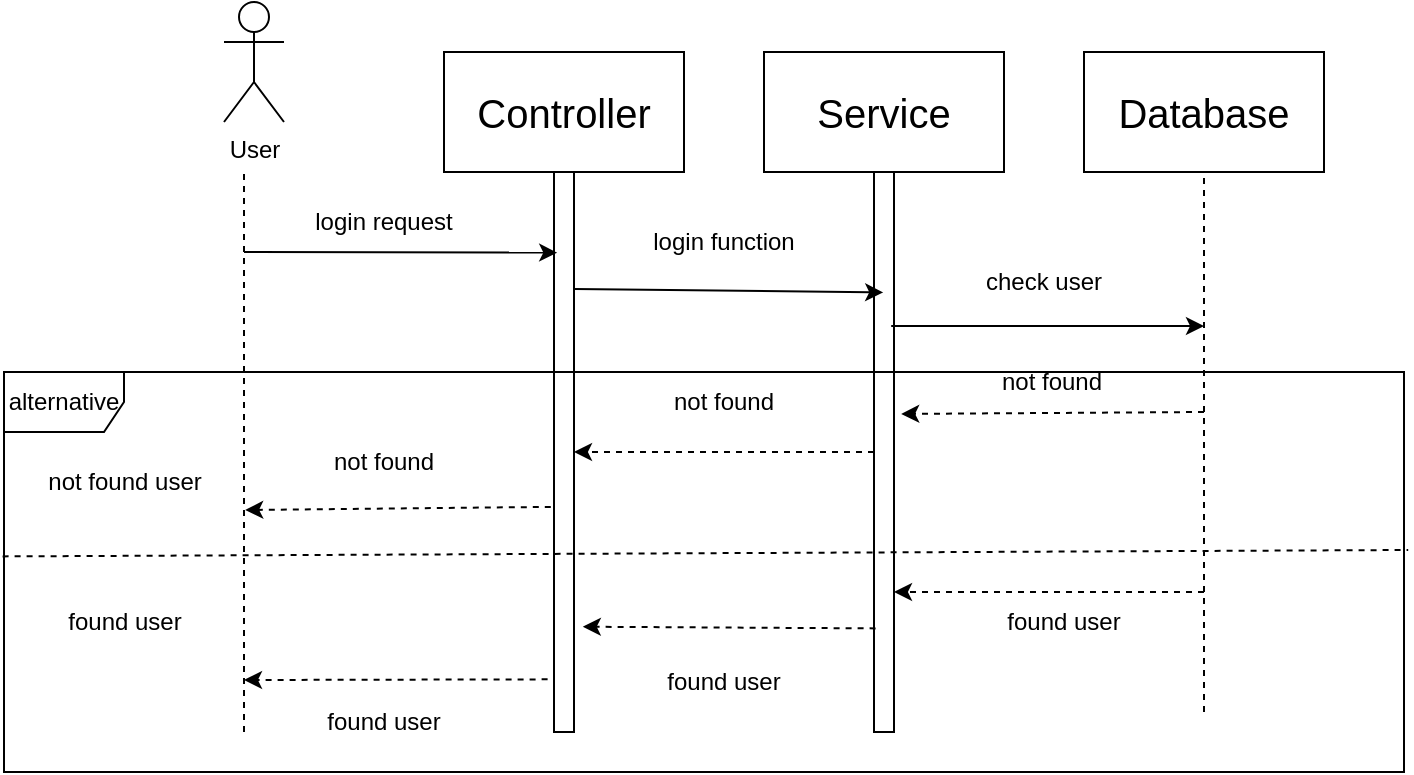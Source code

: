 <mxfile version="24.3.0" type="github">
  <diagram name="login" id="zzqF3hUeJtzKh8Q8fDaK">
    <mxGraphModel dx="1877" dy="1691" grid="1" gridSize="10" guides="1" tooltips="1" connect="1" arrows="1" fold="1" page="1" pageScale="1" pageWidth="827" pageHeight="1169" math="0" shadow="0">
      <root>
        <mxCell id="0" />
        <mxCell id="1" parent="0" />
        <mxCell id="Fg7HSyl2HX-3zGYw2qzc-51" value="" style="rounded=0;whiteSpace=wrap;html=1;" vertex="1" parent="1">
          <mxGeometry x="460" y="-20" width="120" height="60" as="geometry" />
        </mxCell>
        <mxCell id="Fg7HSyl2HX-3zGYw2qzc-50" value="" style="rounded=0;whiteSpace=wrap;html=1;" vertex="1" parent="1">
          <mxGeometry x="300" y="-20" width="120" height="60" as="geometry" />
        </mxCell>
        <mxCell id="Fg7HSyl2HX-3zGYw2qzc-49" value="" style="rounded=0;whiteSpace=wrap;html=1;" vertex="1" parent="1">
          <mxGeometry x="140" y="-20" width="120" height="60" as="geometry" />
        </mxCell>
        <mxCell id="Fg7HSyl2HX-3zGYw2qzc-1" value="User" style="shape=umlActor;verticalLabelPosition=bottom;verticalAlign=top;html=1;outlineConnect=0;" vertex="1" parent="1">
          <mxGeometry x="30" y="-45" width="30" height="60" as="geometry" />
        </mxCell>
        <mxCell id="Fg7HSyl2HX-3zGYw2qzc-2" value="&lt;font style=&quot;font-size: 20px;&quot;&gt;Controller&lt;/font&gt;" style="text;html=1;align=center;verticalAlign=middle;whiteSpace=wrap;rounded=0;" vertex="1" parent="1">
          <mxGeometry x="170" y="-5" width="60" height="30" as="geometry" />
        </mxCell>
        <mxCell id="Fg7HSyl2HX-3zGYw2qzc-3" value="&lt;font style=&quot;font-size: 20px;&quot;&gt;Service&lt;/font&gt;" style="text;html=1;align=center;verticalAlign=middle;whiteSpace=wrap;rounded=0;" vertex="1" parent="1">
          <mxGeometry x="330" y="-5" width="60" height="30" as="geometry" />
        </mxCell>
        <mxCell id="Fg7HSyl2HX-3zGYw2qzc-5" value="&lt;font style=&quot;font-size: 20px;&quot;&gt;Database&lt;/font&gt;" style="text;html=1;align=center;verticalAlign=middle;whiteSpace=wrap;rounded=0;" vertex="1" parent="1">
          <mxGeometry x="490" y="-5" width="60" height="30" as="geometry" />
        </mxCell>
        <mxCell id="Fg7HSyl2HX-3zGYw2qzc-7" value="" style="endArrow=none;dashed=1;html=1;rounded=0;" edge="1" parent="1">
          <mxGeometry width="50" height="50" relative="1" as="geometry">
            <mxPoint x="40" y="320" as="sourcePoint" />
            <mxPoint x="40" y="40" as="targetPoint" />
          </mxGeometry>
        </mxCell>
        <mxCell id="Fg7HSyl2HX-3zGYw2qzc-8" value="" style="rounded=0;whiteSpace=wrap;html=1;" vertex="1" parent="1">
          <mxGeometry x="195" y="40" width="10" height="280" as="geometry" />
        </mxCell>
        <mxCell id="Fg7HSyl2HX-3zGYw2qzc-9" value="" style="rounded=0;whiteSpace=wrap;html=1;" vertex="1" parent="1">
          <mxGeometry x="355" y="40" width="10" height="280" as="geometry" />
        </mxCell>
        <mxCell id="Fg7HSyl2HX-3zGYw2qzc-10" value="" style="endArrow=none;dashed=1;html=1;rounded=0;" edge="1" parent="1">
          <mxGeometry width="50" height="50" relative="1" as="geometry">
            <mxPoint x="520" y="310" as="sourcePoint" />
            <mxPoint x="520" y="40" as="targetPoint" />
          </mxGeometry>
        </mxCell>
        <mxCell id="Fg7HSyl2HX-3zGYw2qzc-11" value="" style="endArrow=classic;html=1;rounded=0;entryX=0.16;entryY=0.144;entryDx=0;entryDy=0;entryPerimeter=0;" edge="1" parent="1" target="Fg7HSyl2HX-3zGYw2qzc-8">
          <mxGeometry width="50" height="50" relative="1" as="geometry">
            <mxPoint x="40" y="80" as="sourcePoint" />
            <mxPoint x="-50" y="140" as="targetPoint" />
          </mxGeometry>
        </mxCell>
        <mxCell id="Fg7HSyl2HX-3zGYw2qzc-12" value="login request" style="text;html=1;align=center;verticalAlign=middle;whiteSpace=wrap;rounded=0;" vertex="1" parent="1">
          <mxGeometry x="70" y="50" width="80" height="30" as="geometry" />
        </mxCell>
        <mxCell id="Fg7HSyl2HX-3zGYw2qzc-13" value="" style="endArrow=classic;html=1;rounded=0;exitX=1.02;exitY=0.209;exitDx=0;exitDy=0;exitPerimeter=0;entryX=0.46;entryY=0.215;entryDx=0;entryDy=0;entryPerimeter=0;" edge="1" parent="1" source="Fg7HSyl2HX-3zGYw2qzc-8" target="Fg7HSyl2HX-3zGYw2qzc-9">
          <mxGeometry width="50" height="50" relative="1" as="geometry">
            <mxPoint x="260" y="170" as="sourcePoint" />
            <mxPoint x="350" y="100" as="targetPoint" />
          </mxGeometry>
        </mxCell>
        <mxCell id="Fg7HSyl2HX-3zGYw2qzc-14" value="login function" style="text;html=1;align=center;verticalAlign=middle;whiteSpace=wrap;rounded=0;" vertex="1" parent="1">
          <mxGeometry x="240" y="60" width="80" height="30" as="geometry" />
        </mxCell>
        <mxCell id="Fg7HSyl2HX-3zGYw2qzc-17" value="" style="endArrow=classic;html=1;rounded=0;exitX=0.86;exitY=0.275;exitDx=0;exitDy=0;exitPerimeter=0;" edge="1" parent="1" source="Fg7HSyl2HX-3zGYw2qzc-9">
          <mxGeometry width="50" height="50" relative="1" as="geometry">
            <mxPoint x="670" y="100" as="sourcePoint" />
            <mxPoint x="520" y="117" as="targetPoint" />
          </mxGeometry>
        </mxCell>
        <mxCell id="Fg7HSyl2HX-3zGYw2qzc-18" value="check user" style="text;html=1;align=center;verticalAlign=middle;whiteSpace=wrap;rounded=0;" vertex="1" parent="1">
          <mxGeometry x="400" y="80" width="80" height="30" as="geometry" />
        </mxCell>
        <mxCell id="Fg7HSyl2HX-3zGYw2qzc-21" value="alternative" style="shape=umlFrame;whiteSpace=wrap;html=1;pointerEvents=0;" vertex="1" parent="1">
          <mxGeometry x="-80" y="140" width="700" height="200" as="geometry" />
        </mxCell>
        <mxCell id="Fg7HSyl2HX-3zGYw2qzc-22" value="not found user" style="text;html=1;align=center;verticalAlign=middle;resizable=0;points=[];autosize=1;strokeColor=none;fillColor=none;" vertex="1" parent="1">
          <mxGeometry x="-70" y="180" width="100" height="30" as="geometry" />
        </mxCell>
        <mxCell id="Fg7HSyl2HX-3zGYw2qzc-24" value="found user" style="text;html=1;align=center;verticalAlign=middle;resizable=0;points=[];autosize=1;strokeColor=none;fillColor=none;" vertex="1" parent="1">
          <mxGeometry x="-60" y="250" width="80" height="30" as="geometry" />
        </mxCell>
        <mxCell id="Fg7HSyl2HX-3zGYw2qzc-26" value="" style="endArrow=classic;html=1;rounded=0;dashed=1;entryX=1.36;entryY=0.432;entryDx=0;entryDy=0;entryPerimeter=0;" edge="1" parent="1" target="Fg7HSyl2HX-3zGYw2qzc-9">
          <mxGeometry width="50" height="50" relative="1" as="geometry">
            <mxPoint x="520" y="160" as="sourcePoint" />
            <mxPoint x="820" y="40" as="targetPoint" />
          </mxGeometry>
        </mxCell>
        <mxCell id="Fg7HSyl2HX-3zGYw2qzc-27" value="not found" style="text;html=1;align=center;verticalAlign=middle;whiteSpace=wrap;rounded=0;" vertex="1" parent="1">
          <mxGeometry x="414" y="130" width="60" height="30" as="geometry" />
        </mxCell>
        <mxCell id="Fg7HSyl2HX-3zGYw2qzc-28" value="" style="endArrow=classic;html=1;rounded=0;dashed=1;exitX=0;exitY=0.5;exitDx=0;exitDy=0;entryX=1;entryY=0.5;entryDx=0;entryDy=0;" edge="1" parent="1" source="Fg7HSyl2HX-3zGYw2qzc-9" target="Fg7HSyl2HX-3zGYw2qzc-8">
          <mxGeometry width="50" height="50" relative="1" as="geometry">
            <mxPoint x="770" y="90" as="sourcePoint" />
            <mxPoint x="820" y="40" as="targetPoint" />
          </mxGeometry>
        </mxCell>
        <mxCell id="Fg7HSyl2HX-3zGYw2qzc-29" value="not found" style="text;html=1;align=center;verticalAlign=middle;whiteSpace=wrap;rounded=0;" vertex="1" parent="1">
          <mxGeometry x="250" y="140" width="60" height="30" as="geometry" />
        </mxCell>
        <mxCell id="Fg7HSyl2HX-3zGYw2qzc-32" value="" style="endArrow=classic;html=1;rounded=0;dashed=1;exitX=-0.16;exitY=0.598;exitDx=0;exitDy=0;exitPerimeter=0;entryX=1.106;entryY=0.967;entryDx=0;entryDy=0;entryPerimeter=0;" edge="1" parent="1" source="Fg7HSyl2HX-3zGYw2qzc-8" target="Fg7HSyl2HX-3zGYw2qzc-22">
          <mxGeometry width="50" height="50" relative="1" as="geometry">
            <mxPoint x="770" y="90" as="sourcePoint" />
            <mxPoint x="820" y="40" as="targetPoint" />
          </mxGeometry>
        </mxCell>
        <mxCell id="Fg7HSyl2HX-3zGYw2qzc-33" value="not found" style="text;html=1;align=center;verticalAlign=middle;whiteSpace=wrap;rounded=0;" vertex="1" parent="1">
          <mxGeometry x="80" y="170" width="60" height="30" as="geometry" />
        </mxCell>
        <mxCell id="Fg7HSyl2HX-3zGYw2qzc-37" value="" style="endArrow=classic;html=1;rounded=0;dashed=1;entryX=1;entryY=0.75;entryDx=0;entryDy=0;" edge="1" parent="1" target="Fg7HSyl2HX-3zGYw2qzc-9">
          <mxGeometry width="50" height="50" relative="1" as="geometry">
            <mxPoint x="520" y="250" as="sourcePoint" />
            <mxPoint x="820" y="40" as="targetPoint" />
          </mxGeometry>
        </mxCell>
        <mxCell id="Fg7HSyl2HX-3zGYw2qzc-38" value="" style="endArrow=none;dashed=1;html=1;rounded=0;exitX=-0.001;exitY=0.461;exitDx=0;exitDy=0;exitPerimeter=0;entryX=1.003;entryY=0.445;entryDx=0;entryDy=0;entryPerimeter=0;" edge="1" parent="1" source="Fg7HSyl2HX-3zGYw2qzc-21" target="Fg7HSyl2HX-3zGYw2qzc-21">
          <mxGeometry width="50" height="50" relative="1" as="geometry">
            <mxPoint x="780" y="250" as="sourcePoint" />
            <mxPoint x="830" y="200" as="targetPoint" />
          </mxGeometry>
        </mxCell>
        <mxCell id="Fg7HSyl2HX-3zGYw2qzc-39" value="" style="endArrow=classic;html=1;rounded=0;dashed=1;exitX=0.08;exitY=0.815;exitDx=0;exitDy=0;exitPerimeter=0;entryX=1.44;entryY=0.812;entryDx=0;entryDy=0;entryPerimeter=0;" edge="1" parent="1" source="Fg7HSyl2HX-3zGYw2qzc-9" target="Fg7HSyl2HX-3zGYw2qzc-8">
          <mxGeometry width="50" height="50" relative="1" as="geometry">
            <mxPoint x="770" y="90" as="sourcePoint" />
            <mxPoint x="820" y="40" as="targetPoint" />
          </mxGeometry>
        </mxCell>
        <mxCell id="Fg7HSyl2HX-3zGYw2qzc-40" value="" style="endArrow=classic;html=1;rounded=0;dashed=1;exitX=-0.32;exitY=0.906;exitDx=0;exitDy=0;exitPerimeter=0;" edge="1" parent="1" source="Fg7HSyl2HX-3zGYw2qzc-8">
          <mxGeometry width="50" height="50" relative="1" as="geometry">
            <mxPoint x="770" y="90" as="sourcePoint" />
            <mxPoint x="40" y="294" as="targetPoint" />
          </mxGeometry>
        </mxCell>
        <mxCell id="Fg7HSyl2HX-3zGYw2qzc-41" value="found user" style="text;html=1;align=center;verticalAlign=middle;whiteSpace=wrap;rounded=0;" vertex="1" parent="1">
          <mxGeometry x="80" y="300" width="60" height="30" as="geometry" />
        </mxCell>
        <mxCell id="Fg7HSyl2HX-3zGYw2qzc-42" value="found user" style="text;html=1;align=center;verticalAlign=middle;whiteSpace=wrap;rounded=0;" vertex="1" parent="1">
          <mxGeometry x="420" y="250" width="60" height="30" as="geometry" />
        </mxCell>
        <mxCell id="Fg7HSyl2HX-3zGYw2qzc-46" value="found user" style="text;html=1;align=center;verticalAlign=middle;whiteSpace=wrap;rounded=0;" vertex="1" parent="1">
          <mxGeometry x="250" y="280" width="60" height="30" as="geometry" />
        </mxCell>
      </root>
    </mxGraphModel>
  </diagram>
</mxfile>
